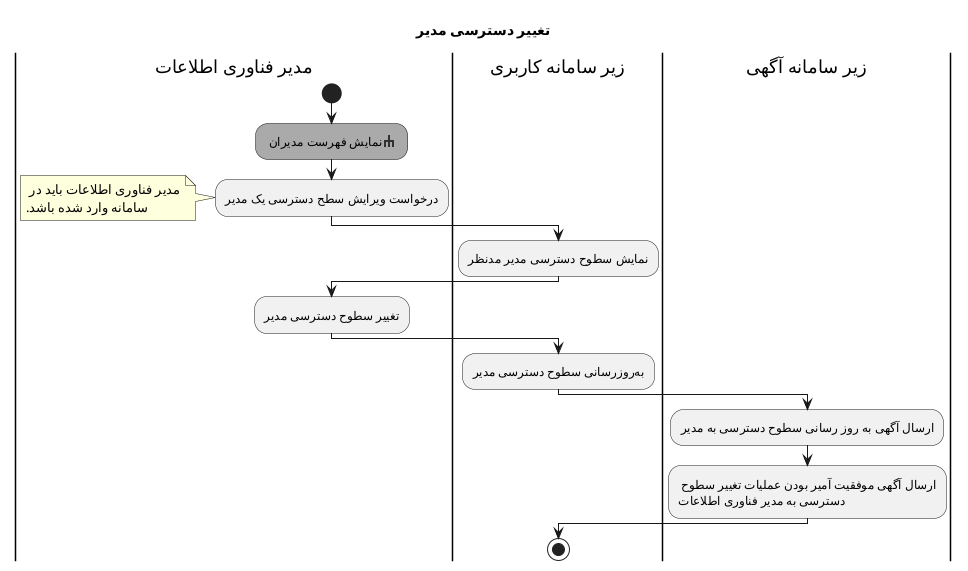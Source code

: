@startuml UpdateAcessLevel
sprite $rake [16x16/8] {
0000000000000000
0000000jj0000000
0000000jj0000000
0005555jj5555000
000jjeejjeejj000
000jj00jj00jj000
000jj00jj00jj000
0000000000000000
}
Title تغییر دسترسی مدیر
!theme _none_ 
|مدیر فناوری اطلاعات|
start
#AAAAAA:نمایش فهرست مدیران <$rake>;
:درخواست ویرایش سطح دسترسی یک مدیر;
note left: مدیر فناوری اطلاعات باید در \nسامانه وارد شده باشد.
|زیر سامانه کاربری|
:نمایش سطوح دسترسی مدیر مدنظر;
|مدیر فناوری اطلاعات|
:تغییر سطوح دسترسی مدیر;
|زیر سامانه کاربری|
:به‌روزرسانی سطوح دسترسی مدیر;
|زیر سامانه آگهی|
  :ارسال آگهی به روز رسانی سطوح دسترسی به مدیر;
  :ارسال آگهی موفقیت آمیر بودن عملیات تغییر سطوح \nدسترسی به مدیر فناوری اطلاعات;
|زیر سامانه کاربری|
stop
@enduml

